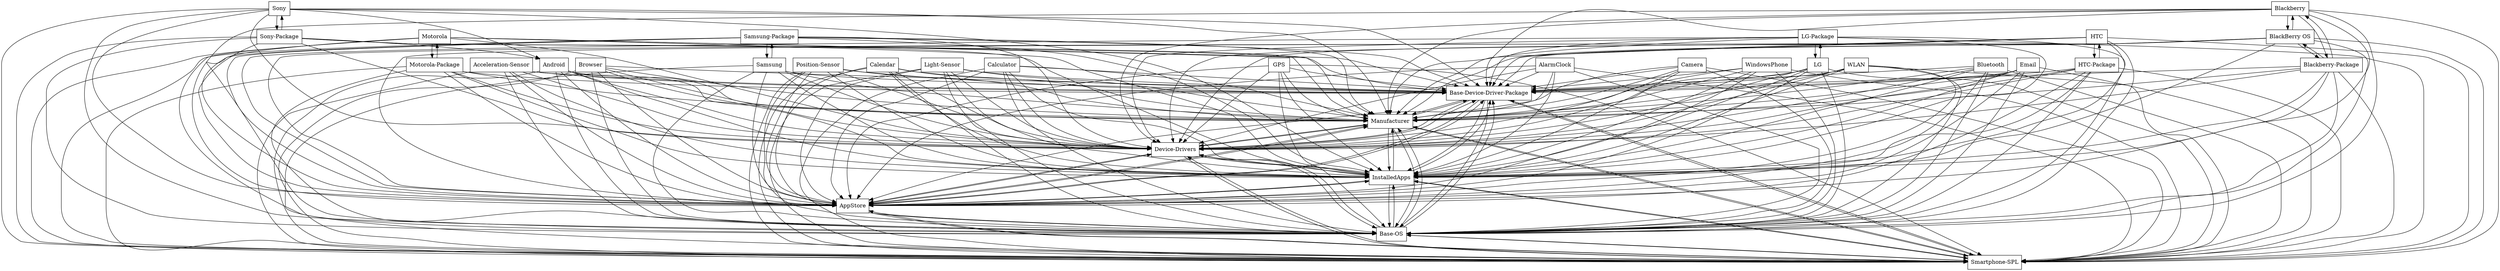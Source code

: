 digraph{
graph [rankdir=TB];
node [shape=box];
edge [arrowhead=normal];
0[label="Acceleration-Sensor",]
1[label="Samsung-Package",]
2[label="Base-Device-Driver-Package",]
3[label="Bluetooth",]
4[label="Motorola",]
5[label="Browser",]
6[label="Manufacturer",]
7[label="Smartphone-SPL",]
8[label="Light-Sensor",]
9[label="Position-Sensor",]
10[label="Sony",]
11[label="Base-OS",]
12[label="WLAN",]
13[label="Sony-Package",]
14[label="HTC",]
15[label="Samsung",]
16[label="AlarmClock",]
17[label="AppStore",]
18[label="InstalledApps",]
19[label="Camera",]
20[label="WindowsPhone",]
21[label="LG-Package",]
22[label="Motorola-Package",]
23[label="Calendar",]
24[label="Blackberry",]
25[label="BlackBerry OS",]
26[label="HTC-Package",]
27[label="Android",]
28[label="Email",]
29[label="Device-Drivers",]
30[label="Blackberry-Package",]
31[label="Calculator",]
32[label="GPS",]
33[label="LG",]
0->2[label="",]
0->6[label="",]
0->7[label="",]
0->11[label="",]
0->17[label="",]
0->18[label="",]
0->29[label="",]
1->2[label="",]
1->6[label="",]
1->7[label="",]
1->11[label="",]
1->15[label="",]
1->17[label="",]
1->18[label="",]
1->29[label="",]
2->6[label="",]
2->7[label="",]
2->11[label="",]
2->17[label="",]
2->18[label="",]
2->29[label="",]
3->2[label="",]
3->6[label="",]
3->7[label="",]
3->11[label="",]
3->17[label="",]
3->18[label="",]
3->29[label="",]
4->2[label="",]
4->6[label="",]
4->7[label="",]
4->11[label="",]
4->17[label="",]
4->18[label="",]
4->22[label="",]
4->29[label="",]
5->2[label="",]
5->6[label="",]
5->7[label="",]
5->11[label="",]
5->17[label="",]
5->18[label="",]
5->29[label="",]
6->2[label="",]
6->7[label="",]
6->11[label="",]
6->17[label="",]
6->18[label="",]
6->29[label="",]
7->2[label="",]
7->6[label="",]
7->11[label="",]
7->17[label="",]
7->18[label="",]
7->29[label="",]
8->2[label="",]
8->6[label="",]
8->7[label="",]
8->11[label="",]
8->17[label="",]
8->18[label="",]
8->29[label="",]
9->2[label="",]
9->6[label="",]
9->7[label="",]
9->11[label="",]
9->17[label="",]
9->18[label="",]
9->29[label="",]
10->2[label="",]
10->6[label="",]
10->7[label="",]
10->11[label="",]
10->13[label="",]
10->17[label="",]
10->18[label="",]
10->27[label="",]
10->29[label="",]
11->2[label="",]
11->6[label="",]
11->7[label="",]
11->17[label="",]
11->18[label="",]
11->29[label="",]
12->2[label="",]
12->6[label="",]
12->7[label="",]
12->11[label="",]
12->17[label="",]
12->18[label="",]
12->29[label="",]
13->2[label="",]
13->6[label="",]
13->7[label="",]
13->10[label="",]
13->11[label="",]
13->17[label="",]
13->18[label="",]
13->27[label="",]
13->29[label="",]
14->2[label="",]
14->6[label="",]
14->7[label="",]
14->11[label="",]
14->17[label="",]
14->18[label="",]
14->26[label="",]
14->29[label="",]
15->1[label="",]
15->2[label="",]
15->6[label="",]
15->7[label="",]
15->11[label="",]
15->17[label="",]
15->18[label="",]
15->29[label="",]
16->2[label="",]
16->6[label="",]
16->7[label="",]
16->11[label="",]
16->17[label="",]
16->18[label="",]
16->29[label="",]
17->2[label="",]
17->6[label="",]
17->7[label="",]
17->11[label="",]
17->18[label="",]
17->29[label="",]
18->2[label="",]
18->6[label="",]
18->7[label="",]
18->11[label="",]
18->17[label="",]
18->29[label="",]
19->2[label="",]
19->6[label="",]
19->7[label="",]
19->11[label="",]
19->17[label="",]
19->18[label="",]
19->29[label="",]
20->2[label="",]
20->6[label="",]
20->7[label="",]
20->11[label="",]
20->17[label="",]
20->18[label="",]
20->29[label="",]
21->2[label="",]
21->6[label="",]
21->7[label="",]
21->11[label="",]
21->17[label="",]
21->18[label="",]
21->29[label="",]
21->33[label="",]
22->2[label="",]
22->4[label="",]
22->6[label="",]
22->7[label="",]
22->11[label="",]
22->17[label="",]
22->18[label="",]
22->29[label="",]
23->2[label="",]
23->6[label="",]
23->7[label="",]
23->11[label="",]
23->17[label="",]
23->18[label="",]
23->29[label="",]
24->2[label="",]
24->6[label="",]
24->7[label="",]
24->11[label="",]
24->17[label="",]
24->18[label="",]
24->25[label="",]
24->29[label="",]
24->30[label="",]
25->2[label="",]
25->6[label="",]
25->7[label="",]
25->11[label="",]
25->17[label="",]
25->18[label="",]
25->24[label="",]
25->29[label="",]
25->30[label="",]
26->2[label="",]
26->6[label="",]
26->7[label="",]
26->11[label="",]
26->14[label="",]
26->17[label="",]
26->18[label="",]
26->29[label="",]
27->2[label="",]
27->6[label="",]
27->7[label="",]
27->11[label="",]
27->17[label="",]
27->18[label="",]
27->29[label="",]
28->2[label="",]
28->6[label="",]
28->7[label="",]
28->11[label="",]
28->17[label="",]
28->18[label="",]
28->29[label="",]
29->2[label="",]
29->6[label="",]
29->7[label="",]
29->11[label="",]
29->17[label="",]
29->18[label="",]
30->2[label="",]
30->6[label="",]
30->7[label="",]
30->11[label="",]
30->17[label="",]
30->18[label="",]
30->24[label="",]
30->25[label="",]
30->29[label="",]
31->2[label="",]
31->6[label="",]
31->7[label="",]
31->11[label="",]
31->17[label="",]
31->18[label="",]
31->29[label="",]
32->2[label="",]
32->6[label="",]
32->7[label="",]
32->11[label="",]
32->17[label="",]
32->18[label="",]
32->29[label="",]
33->2[label="",]
33->6[label="",]
33->7[label="",]
33->11[label="",]
33->17[label="",]
33->18[label="",]
33->21[label="",]
33->29[label="",]
}
